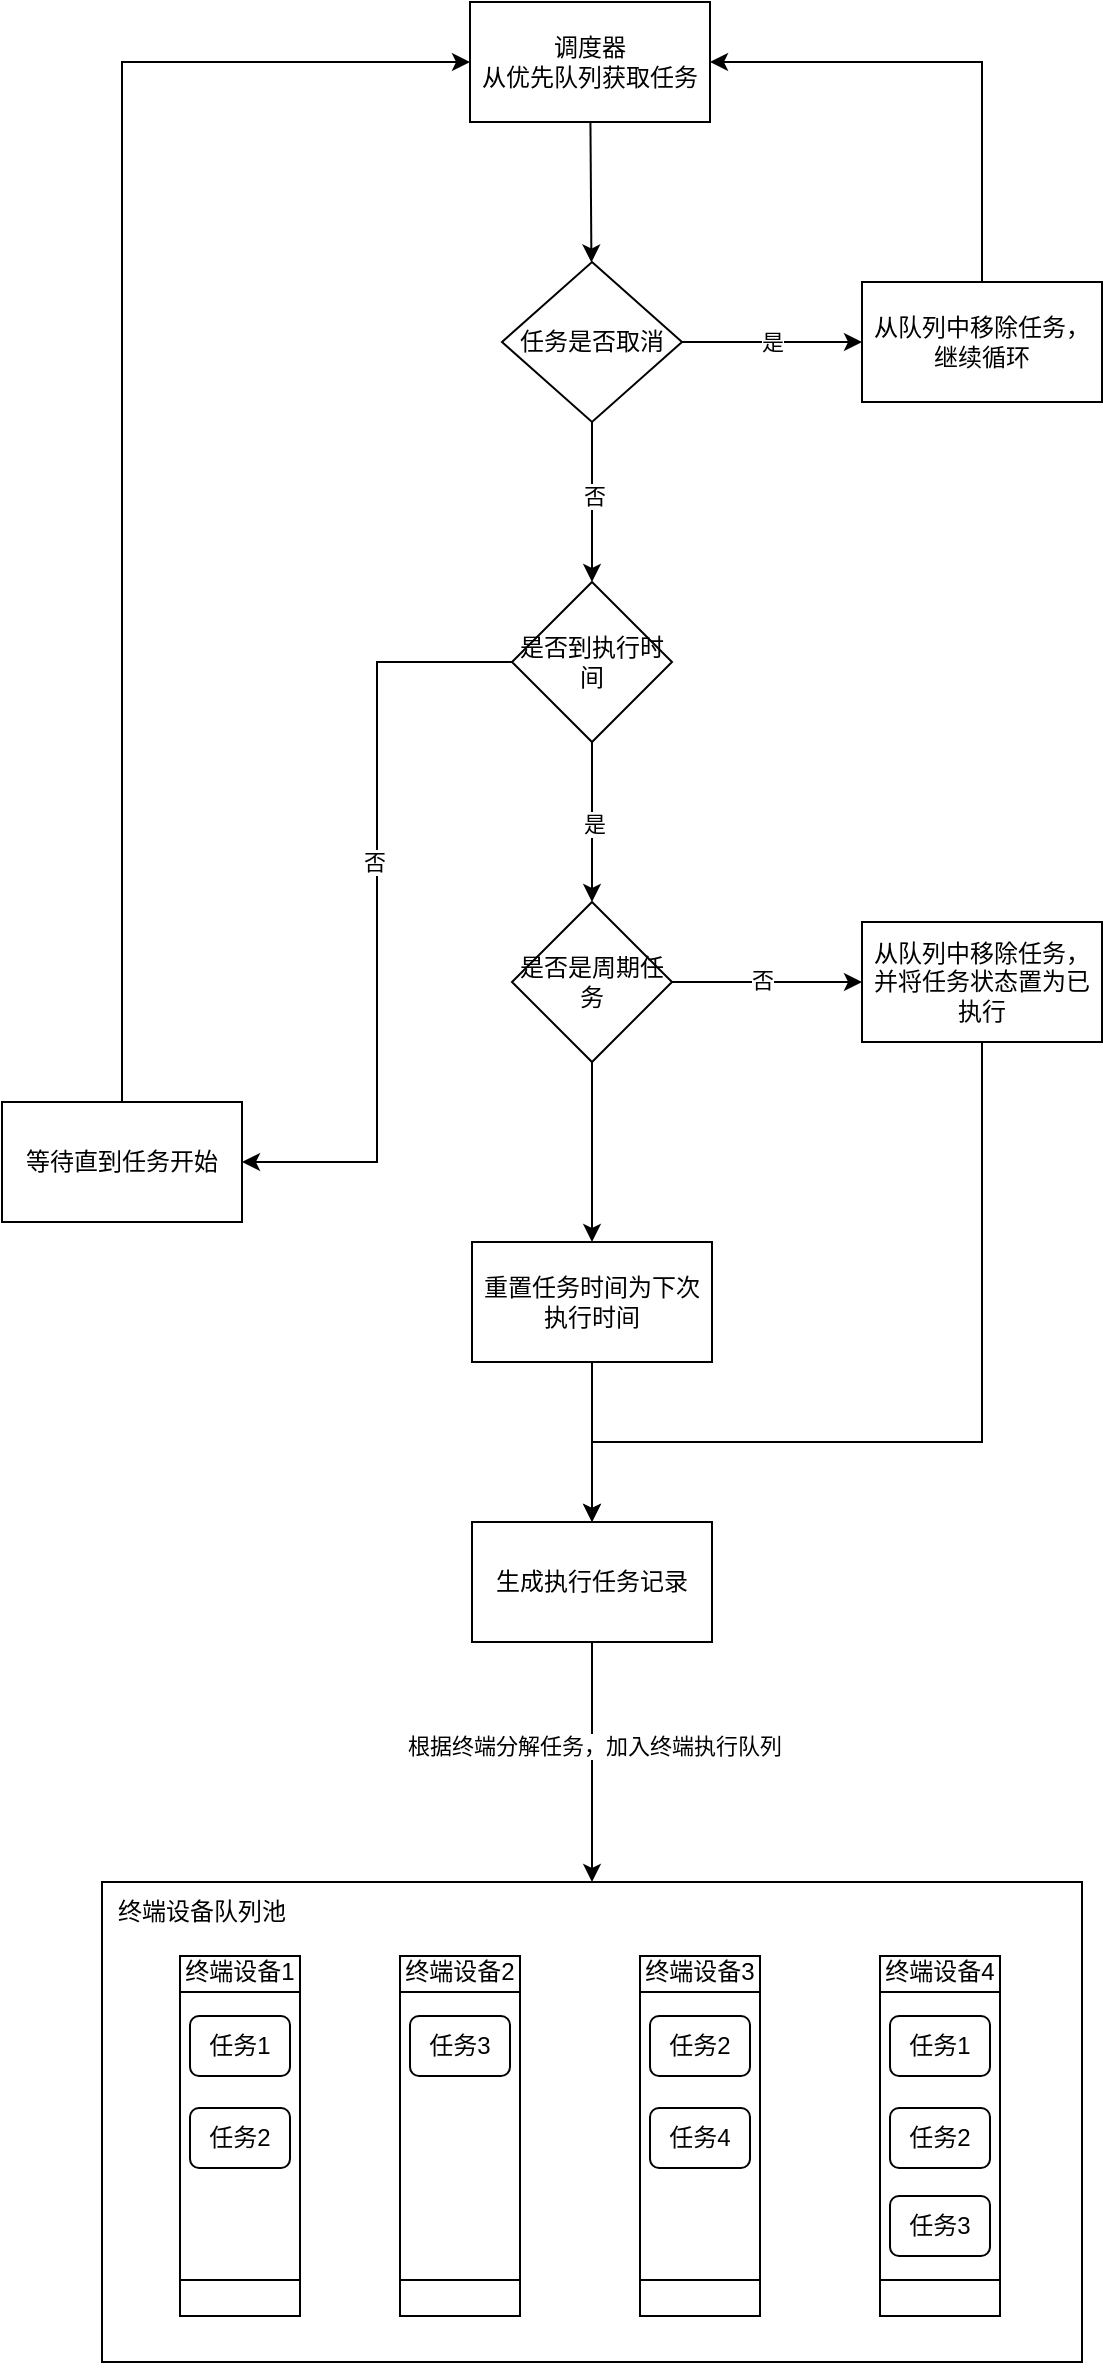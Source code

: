<mxfile version="20.8.14" type="github">
  <diagram name="第 1 页" id="kU9h5htd539q5a9aOrrk">
    <mxGraphModel dx="1147" dy="675" grid="1" gridSize="10" guides="1" tooltips="1" connect="1" arrows="1" fold="1" page="1" pageScale="1" pageWidth="827" pageHeight="1169" math="0" shadow="0">
      <root>
        <mxCell id="0" />
        <mxCell id="1" parent="0" />
        <mxCell id="ZIfVyA6NT1Mt5uhVDrUK-42" value="" style="edgeStyle=none;rounded=0;orthogonalLoop=1;jettySize=auto;html=1;" edge="1" parent="1" source="ZIfVyA6NT1Mt5uhVDrUK-40" target="ZIfVyA6NT1Mt5uhVDrUK-41">
          <mxGeometry relative="1" as="geometry" />
        </mxCell>
        <mxCell id="ZIfVyA6NT1Mt5uhVDrUK-40" value="调度器&lt;br&gt;从优先队列获取任务" style="rounded=0;whiteSpace=wrap;html=1;" vertex="1" parent="1">
          <mxGeometry x="294" y="50" width="120" height="60" as="geometry" />
        </mxCell>
        <mxCell id="ZIfVyA6NT1Mt5uhVDrUK-44" value="是" style="edgeStyle=none;rounded=0;orthogonalLoop=1;jettySize=auto;html=1;" edge="1" parent="1" source="ZIfVyA6NT1Mt5uhVDrUK-41" target="ZIfVyA6NT1Mt5uhVDrUK-43">
          <mxGeometry relative="1" as="geometry" />
        </mxCell>
        <mxCell id="ZIfVyA6NT1Mt5uhVDrUK-47" value="" style="edgeStyle=orthogonalEdgeStyle;rounded=0;orthogonalLoop=1;jettySize=auto;html=1;" edge="1" parent="1" source="ZIfVyA6NT1Mt5uhVDrUK-41" target="ZIfVyA6NT1Mt5uhVDrUK-46">
          <mxGeometry relative="1" as="geometry" />
        </mxCell>
        <mxCell id="ZIfVyA6NT1Mt5uhVDrUK-54" value="否" style="edgeLabel;html=1;align=center;verticalAlign=middle;resizable=0;points=[];" vertex="1" connectable="0" parent="ZIfVyA6NT1Mt5uhVDrUK-47">
          <mxGeometry x="-0.07" y="1" relative="1" as="geometry">
            <mxPoint as="offset" />
          </mxGeometry>
        </mxCell>
        <mxCell id="ZIfVyA6NT1Mt5uhVDrUK-41" value="任务是否取消" style="rhombus;whiteSpace=wrap;html=1;rounded=0;" vertex="1" parent="1">
          <mxGeometry x="310" y="180" width="90" height="80" as="geometry" />
        </mxCell>
        <mxCell id="ZIfVyA6NT1Mt5uhVDrUK-45" style="edgeStyle=orthogonalEdgeStyle;rounded=0;orthogonalLoop=1;jettySize=auto;html=1;exitX=0.5;exitY=0;exitDx=0;exitDy=0;" edge="1" parent="1" source="ZIfVyA6NT1Mt5uhVDrUK-43" target="ZIfVyA6NT1Mt5uhVDrUK-40">
          <mxGeometry relative="1" as="geometry">
            <Array as="points">
              <mxPoint x="550" y="80" />
            </Array>
          </mxGeometry>
        </mxCell>
        <mxCell id="ZIfVyA6NT1Mt5uhVDrUK-43" value="从队列中移除任务，继续循环" style="whiteSpace=wrap;html=1;rounded=0;" vertex="1" parent="1">
          <mxGeometry x="490" y="190" width="120" height="60" as="geometry" />
        </mxCell>
        <mxCell id="ZIfVyA6NT1Mt5uhVDrUK-49" value="" style="edgeStyle=orthogonalEdgeStyle;rounded=0;orthogonalLoop=1;jettySize=auto;html=1;" edge="1" parent="1" source="ZIfVyA6NT1Mt5uhVDrUK-46" target="ZIfVyA6NT1Mt5uhVDrUK-48">
          <mxGeometry relative="1" as="geometry" />
        </mxCell>
        <mxCell id="ZIfVyA6NT1Mt5uhVDrUK-55" value="是" style="edgeLabel;html=1;align=center;verticalAlign=middle;resizable=0;points=[];" vertex="1" connectable="0" parent="ZIfVyA6NT1Mt5uhVDrUK-49">
          <mxGeometry x="0.01" y="1" relative="1" as="geometry">
            <mxPoint as="offset" />
          </mxGeometry>
        </mxCell>
        <mxCell id="ZIfVyA6NT1Mt5uhVDrUK-51" value="" style="edgeStyle=orthogonalEdgeStyle;rounded=0;orthogonalLoop=1;jettySize=auto;html=1;entryX=1;entryY=0.5;entryDx=0;entryDy=0;" edge="1" parent="1" source="ZIfVyA6NT1Mt5uhVDrUK-46" target="ZIfVyA6NT1Mt5uhVDrUK-50">
          <mxGeometry relative="1" as="geometry" />
        </mxCell>
        <mxCell id="ZIfVyA6NT1Mt5uhVDrUK-52" value="否" style="edgeLabel;html=1;align=center;verticalAlign=middle;resizable=0;points=[];" vertex="1" connectable="0" parent="ZIfVyA6NT1Mt5uhVDrUK-51">
          <mxGeometry x="-0.13" y="-2" relative="1" as="geometry">
            <mxPoint as="offset" />
          </mxGeometry>
        </mxCell>
        <mxCell id="ZIfVyA6NT1Mt5uhVDrUK-46" value="是否到执行时间" style="rhombus;whiteSpace=wrap;html=1;rounded=0;" vertex="1" parent="1">
          <mxGeometry x="315" y="340" width="80" height="80" as="geometry" />
        </mxCell>
        <mxCell id="ZIfVyA6NT1Mt5uhVDrUK-57" value="" style="edgeStyle=orthogonalEdgeStyle;rounded=0;orthogonalLoop=1;jettySize=auto;html=1;" edge="1" parent="1" source="ZIfVyA6NT1Mt5uhVDrUK-48" target="ZIfVyA6NT1Mt5uhVDrUK-56">
          <mxGeometry relative="1" as="geometry" />
        </mxCell>
        <mxCell id="ZIfVyA6NT1Mt5uhVDrUK-58" value="否" style="edgeLabel;html=1;align=center;verticalAlign=middle;resizable=0;points=[];" vertex="1" connectable="0" parent="ZIfVyA6NT1Mt5uhVDrUK-57">
          <mxGeometry x="-0.057" y="1" relative="1" as="geometry">
            <mxPoint as="offset" />
          </mxGeometry>
        </mxCell>
        <mxCell id="ZIfVyA6NT1Mt5uhVDrUK-60" value="" style="edgeStyle=orthogonalEdgeStyle;rounded=0;orthogonalLoop=1;jettySize=auto;html=1;" edge="1" parent="1" source="ZIfVyA6NT1Mt5uhVDrUK-48" target="ZIfVyA6NT1Mt5uhVDrUK-59">
          <mxGeometry relative="1" as="geometry" />
        </mxCell>
        <mxCell id="ZIfVyA6NT1Mt5uhVDrUK-48" value="是否是周期任务" style="rhombus;whiteSpace=wrap;html=1;rounded=0;" vertex="1" parent="1">
          <mxGeometry x="315" y="500" width="80" height="80" as="geometry" />
        </mxCell>
        <mxCell id="ZIfVyA6NT1Mt5uhVDrUK-53" style="edgeStyle=orthogonalEdgeStyle;rounded=0;orthogonalLoop=1;jettySize=auto;html=1;exitX=0.5;exitY=0;exitDx=0;exitDy=0;entryX=0;entryY=0.5;entryDx=0;entryDy=0;" edge="1" parent="1" source="ZIfVyA6NT1Mt5uhVDrUK-50" target="ZIfVyA6NT1Mt5uhVDrUK-40">
          <mxGeometry relative="1" as="geometry" />
        </mxCell>
        <mxCell id="ZIfVyA6NT1Mt5uhVDrUK-50" value="等待直到任务开始" style="whiteSpace=wrap;html=1;rounded=0;" vertex="1" parent="1">
          <mxGeometry x="60" y="600" width="120" height="60" as="geometry" />
        </mxCell>
        <mxCell id="ZIfVyA6NT1Mt5uhVDrUK-63" style="edgeStyle=orthogonalEdgeStyle;rounded=0;orthogonalLoop=1;jettySize=auto;html=1;exitX=0.5;exitY=1;exitDx=0;exitDy=0;entryX=0.5;entryY=0;entryDx=0;entryDy=0;" edge="1" parent="1" source="ZIfVyA6NT1Mt5uhVDrUK-56" target="ZIfVyA6NT1Mt5uhVDrUK-61">
          <mxGeometry relative="1" as="geometry">
            <Array as="points">
              <mxPoint x="550" y="770" />
              <mxPoint x="355" y="770" />
            </Array>
          </mxGeometry>
        </mxCell>
        <mxCell id="ZIfVyA6NT1Mt5uhVDrUK-56" value="从队列中移除任务，并将任务状态置为已执行" style="whiteSpace=wrap;html=1;rounded=0;" vertex="1" parent="1">
          <mxGeometry x="490" y="510" width="120" height="60" as="geometry" />
        </mxCell>
        <mxCell id="ZIfVyA6NT1Mt5uhVDrUK-62" value="" style="edgeStyle=orthogonalEdgeStyle;rounded=0;orthogonalLoop=1;jettySize=auto;html=1;" edge="1" parent="1" source="ZIfVyA6NT1Mt5uhVDrUK-59" target="ZIfVyA6NT1Mt5uhVDrUK-61">
          <mxGeometry relative="1" as="geometry" />
        </mxCell>
        <mxCell id="ZIfVyA6NT1Mt5uhVDrUK-59" value="重置任务时间为下次执行时间" style="whiteSpace=wrap;html=1;rounded=0;" vertex="1" parent="1">
          <mxGeometry x="295" y="670" width="120" height="60" as="geometry" />
        </mxCell>
        <mxCell id="ZIfVyA6NT1Mt5uhVDrUK-65" value="" style="edgeStyle=orthogonalEdgeStyle;rounded=0;orthogonalLoop=1;jettySize=auto;html=1;" edge="1" parent="1" source="ZIfVyA6NT1Mt5uhVDrUK-61" target="ZIfVyA6NT1Mt5uhVDrUK-66">
          <mxGeometry relative="1" as="geometry">
            <mxPoint x="355" y="940" as="targetPoint" />
          </mxGeometry>
        </mxCell>
        <mxCell id="ZIfVyA6NT1Mt5uhVDrUK-91" value="根据终端分解任务，加入终端执行队列" style="edgeLabel;html=1;align=center;verticalAlign=middle;resizable=0;points=[];" vertex="1" connectable="0" parent="ZIfVyA6NT1Mt5uhVDrUK-65">
          <mxGeometry x="-0.137" y="1" relative="1" as="geometry">
            <mxPoint as="offset" />
          </mxGeometry>
        </mxCell>
        <mxCell id="ZIfVyA6NT1Mt5uhVDrUK-61" value="生成执行任务记录" style="whiteSpace=wrap;html=1;rounded=0;" vertex="1" parent="1">
          <mxGeometry x="295" y="810" width="120" height="60" as="geometry" />
        </mxCell>
        <mxCell id="ZIfVyA6NT1Mt5uhVDrUK-66" value="" style="whiteSpace=wrap;html=1;rounded=0;" vertex="1" parent="1">
          <mxGeometry x="110" y="990" width="490" height="240" as="geometry" />
        </mxCell>
        <mxCell id="ZIfVyA6NT1Mt5uhVDrUK-70" value="" style="shape=process;whiteSpace=wrap;html=1;backgroundOutline=1;rotation=90;" vertex="1" parent="1">
          <mxGeometry x="89" y="1087" width="180" height="60" as="geometry" />
        </mxCell>
        <mxCell id="ZIfVyA6NT1Mt5uhVDrUK-71" value="终端设备1" style="text;html=1;strokeColor=none;fillColor=none;align=center;verticalAlign=middle;whiteSpace=wrap;rounded=0;" vertex="1" parent="1">
          <mxGeometry x="149" y="1020" width="60" height="30" as="geometry" />
        </mxCell>
        <mxCell id="ZIfVyA6NT1Mt5uhVDrUK-72" value="任务1" style="rounded=1;whiteSpace=wrap;html=1;" vertex="1" parent="1">
          <mxGeometry x="154" y="1057" width="50" height="30" as="geometry" />
        </mxCell>
        <mxCell id="ZIfVyA6NT1Mt5uhVDrUK-73" value="任务2" style="rounded=1;whiteSpace=wrap;html=1;" vertex="1" parent="1">
          <mxGeometry x="154" y="1103" width="50" height="30" as="geometry" />
        </mxCell>
        <mxCell id="ZIfVyA6NT1Mt5uhVDrUK-75" value="" style="shape=process;whiteSpace=wrap;html=1;backgroundOutline=1;rotation=90;" vertex="1" parent="1">
          <mxGeometry x="199" y="1087" width="180" height="60" as="geometry" />
        </mxCell>
        <mxCell id="ZIfVyA6NT1Mt5uhVDrUK-76" value="终端设备2" style="text;html=1;strokeColor=none;fillColor=none;align=center;verticalAlign=middle;whiteSpace=wrap;rounded=0;" vertex="1" parent="1">
          <mxGeometry x="259" y="1020" width="60" height="30" as="geometry" />
        </mxCell>
        <mxCell id="ZIfVyA6NT1Mt5uhVDrUK-77" value="任务3" style="rounded=1;whiteSpace=wrap;html=1;" vertex="1" parent="1">
          <mxGeometry x="264" y="1057" width="50" height="30" as="geometry" />
        </mxCell>
        <mxCell id="ZIfVyA6NT1Mt5uhVDrUK-80" value="" style="shape=process;whiteSpace=wrap;html=1;backgroundOutline=1;rotation=90;" vertex="1" parent="1">
          <mxGeometry x="319" y="1087" width="180" height="60" as="geometry" />
        </mxCell>
        <mxCell id="ZIfVyA6NT1Mt5uhVDrUK-81" value="终端设备3" style="text;html=1;strokeColor=none;fillColor=none;align=center;verticalAlign=middle;whiteSpace=wrap;rounded=0;" vertex="1" parent="1">
          <mxGeometry x="379" y="1020" width="60" height="30" as="geometry" />
        </mxCell>
        <mxCell id="ZIfVyA6NT1Mt5uhVDrUK-82" value="任务2" style="rounded=1;whiteSpace=wrap;html=1;" vertex="1" parent="1">
          <mxGeometry x="384" y="1057" width="50" height="30" as="geometry" />
        </mxCell>
        <mxCell id="ZIfVyA6NT1Mt5uhVDrUK-83" value="任务4" style="rounded=1;whiteSpace=wrap;html=1;" vertex="1" parent="1">
          <mxGeometry x="384" y="1103" width="50" height="30" as="geometry" />
        </mxCell>
        <mxCell id="ZIfVyA6NT1Mt5uhVDrUK-85" value="" style="shape=process;whiteSpace=wrap;html=1;backgroundOutline=1;rotation=90;" vertex="1" parent="1">
          <mxGeometry x="439" y="1087" width="180" height="60" as="geometry" />
        </mxCell>
        <mxCell id="ZIfVyA6NT1Mt5uhVDrUK-86" value="终端设备4" style="text;html=1;strokeColor=none;fillColor=none;align=center;verticalAlign=middle;whiteSpace=wrap;rounded=0;" vertex="1" parent="1">
          <mxGeometry x="499" y="1020" width="60" height="30" as="geometry" />
        </mxCell>
        <mxCell id="ZIfVyA6NT1Mt5uhVDrUK-87" value="任务1" style="rounded=1;whiteSpace=wrap;html=1;" vertex="1" parent="1">
          <mxGeometry x="504" y="1057" width="50" height="30" as="geometry" />
        </mxCell>
        <mxCell id="ZIfVyA6NT1Mt5uhVDrUK-88" value="任务2" style="rounded=1;whiteSpace=wrap;html=1;" vertex="1" parent="1">
          <mxGeometry x="504" y="1103" width="50" height="30" as="geometry" />
        </mxCell>
        <mxCell id="ZIfVyA6NT1Mt5uhVDrUK-89" value="任务3" style="rounded=1;whiteSpace=wrap;html=1;" vertex="1" parent="1">
          <mxGeometry x="504" y="1147" width="50" height="30" as="geometry" />
        </mxCell>
        <mxCell id="ZIfVyA6NT1Mt5uhVDrUK-90" value="终端设备队列池" style="text;html=1;strokeColor=none;fillColor=none;align=center;verticalAlign=middle;whiteSpace=wrap;rounded=0;" vertex="1" parent="1">
          <mxGeometry x="110" y="990" width="100" height="30" as="geometry" />
        </mxCell>
      </root>
    </mxGraphModel>
  </diagram>
</mxfile>
